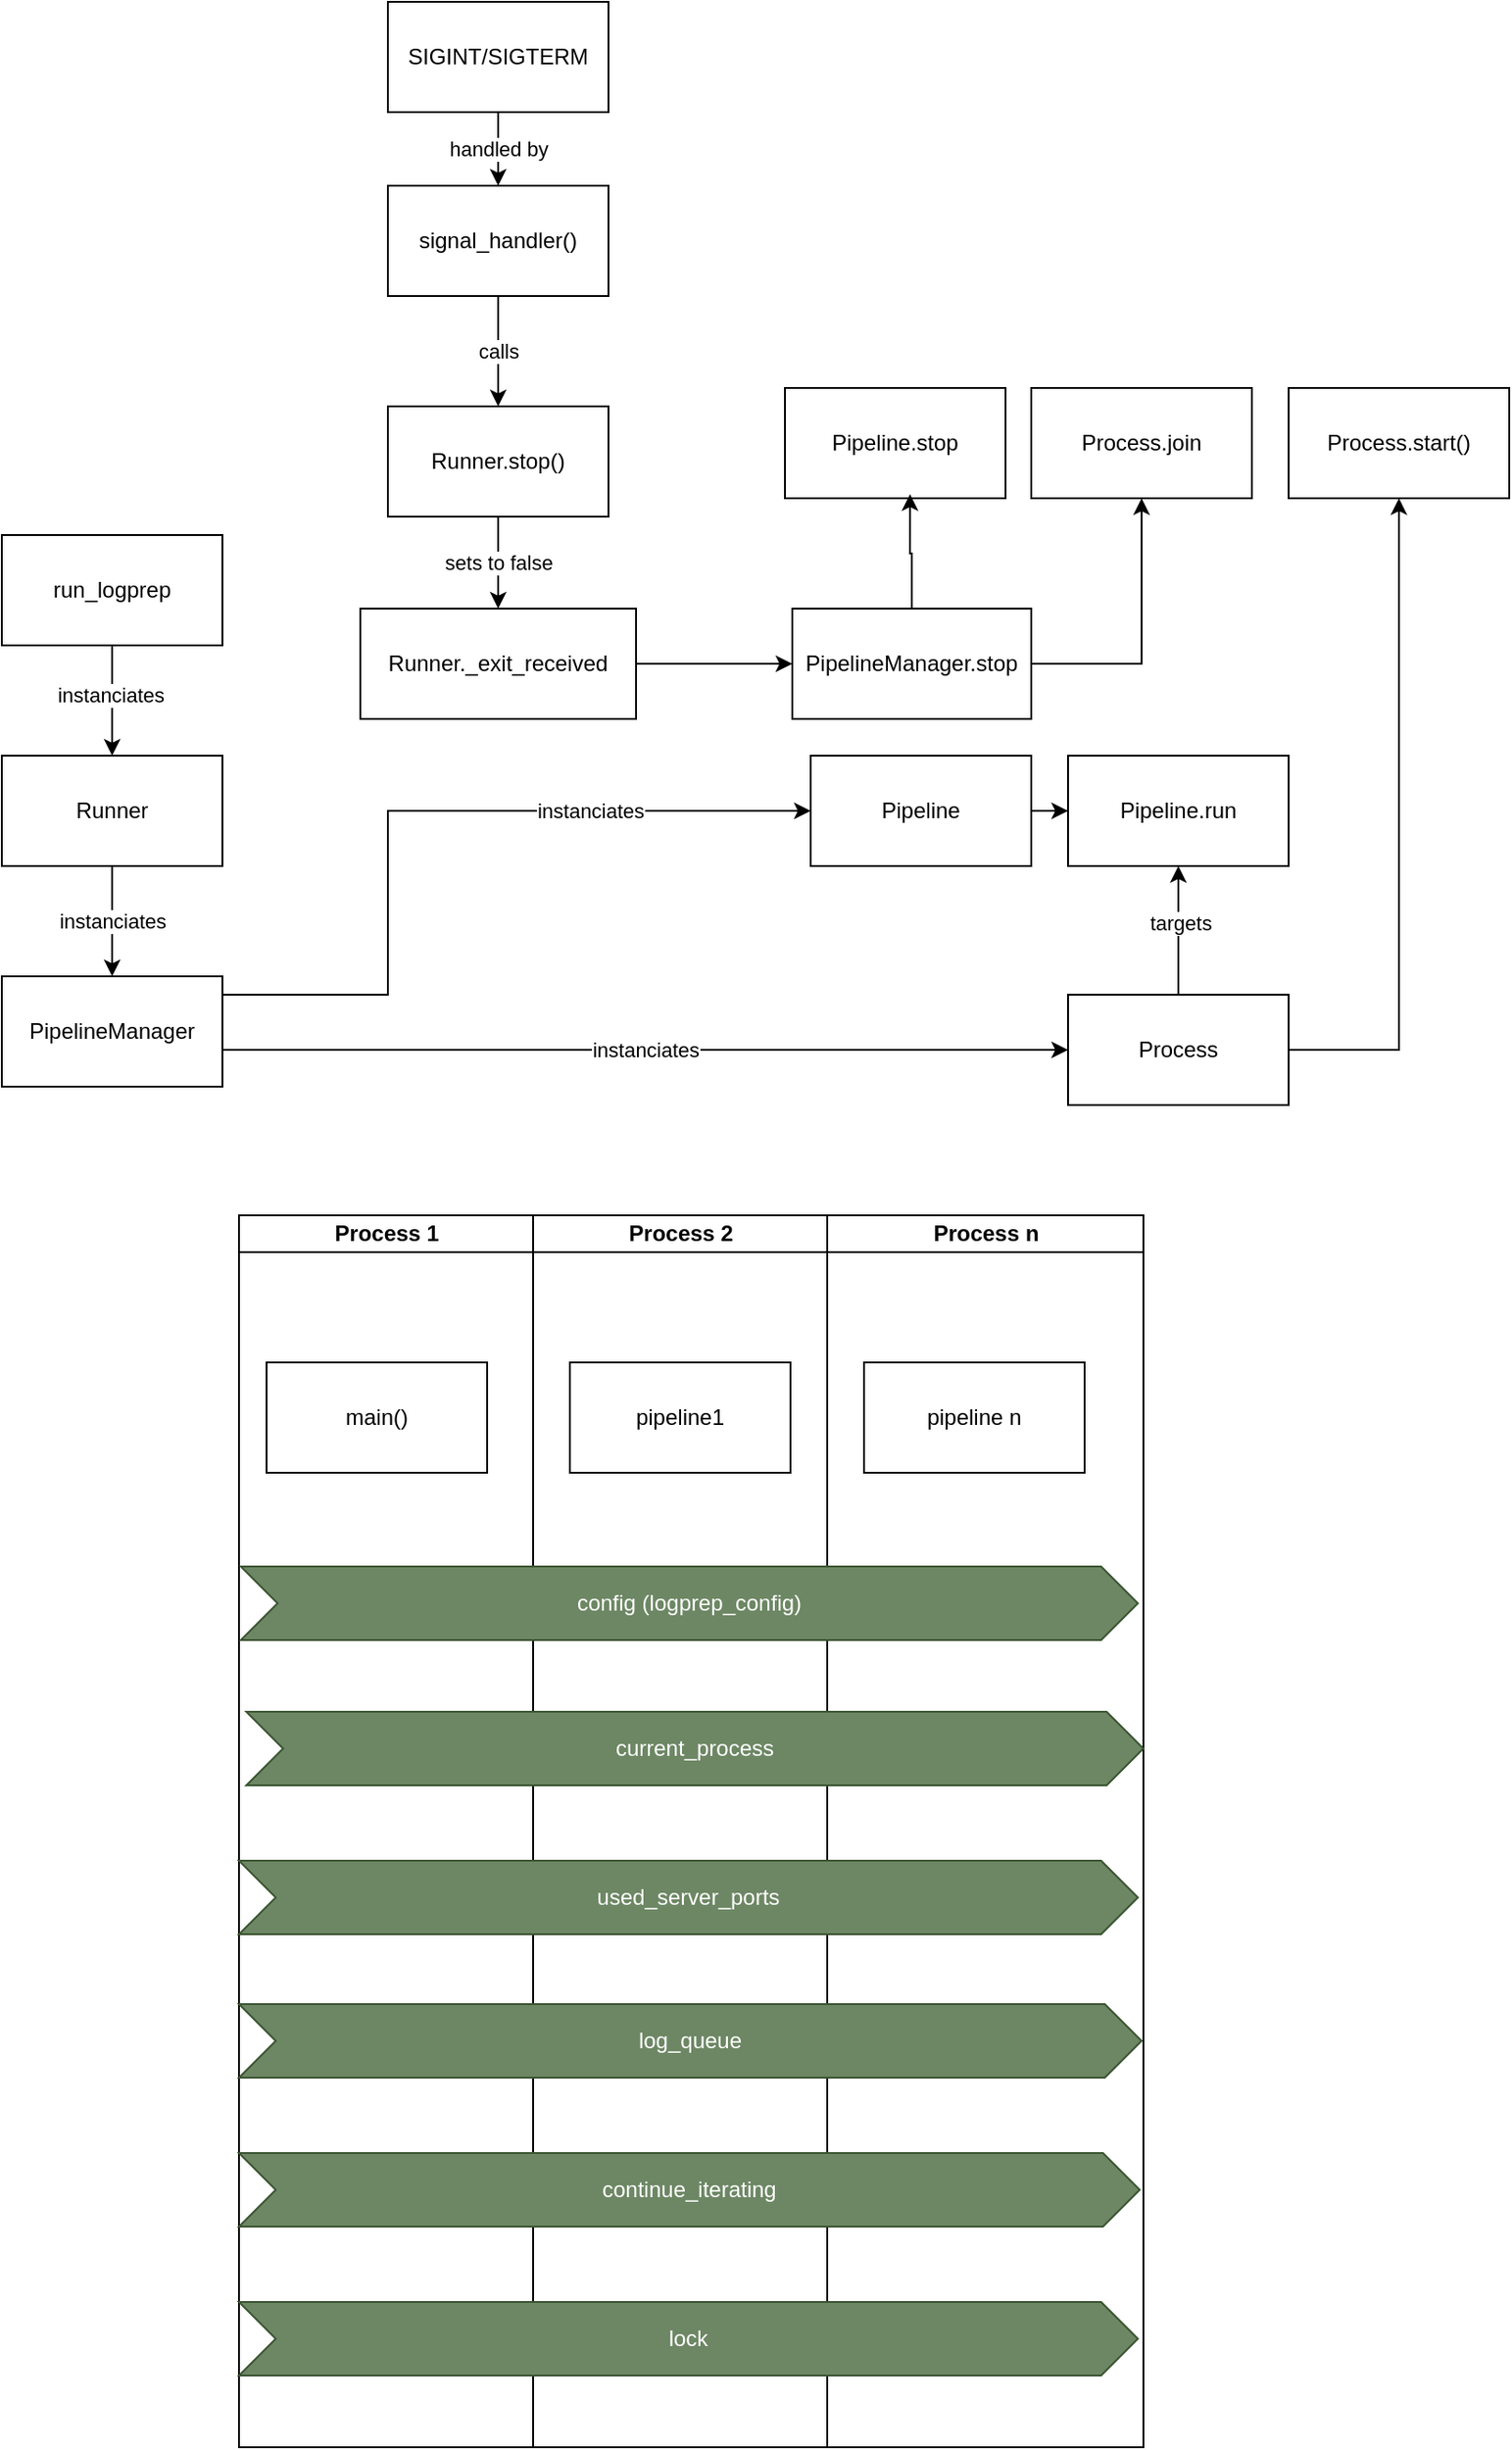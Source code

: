 <mxfile version="22.1.16" type="device">
  <diagram id="lxmM-i-9KvldtpuMjnhC" name="Page-1">
    <mxGraphModel dx="1185" dy="1784" grid="1" gridSize="10" guides="1" tooltips="1" connect="1" arrows="1" fold="1" page="1" pageScale="1" pageWidth="850" pageHeight="1100" math="0" shadow="0">
      <root>
        <mxCell id="0" />
        <mxCell id="1" parent="0" />
        <mxCell id="6" value="" style="swimlane;childLayout=stackLayout;resizeParent=1;resizeParentMax=0;startSize=0;html=1;" parent="1" vertex="1">
          <mxGeometry x="179" y="400" width="492" height="670" as="geometry" />
        </mxCell>
        <mxCell id="7" value="Process 1" style="swimlane;startSize=20;html=1;" parent="6" vertex="1">
          <mxGeometry width="160" height="670" as="geometry" />
        </mxCell>
        <mxCell id="2" value="main()" style="rounded=0;whiteSpace=wrap;html=1;" parent="7" vertex="1">
          <mxGeometry x="15" y="80" width="120" height="60" as="geometry" />
        </mxCell>
        <mxCell id="8" value="Process 2" style="swimlane;startSize=20;html=1;" parent="6" vertex="1">
          <mxGeometry x="160" width="160" height="670" as="geometry" />
        </mxCell>
        <mxCell id="3" value="pipeline1" style="rounded=0;whiteSpace=wrap;html=1;" parent="8" vertex="1">
          <mxGeometry x="20" y="80" width="120" height="60" as="geometry" />
        </mxCell>
        <mxCell id="9" value="Process n" style="swimlane;startSize=20;html=1;" parent="6" vertex="1">
          <mxGeometry x="320" width="172" height="670" as="geometry" />
        </mxCell>
        <mxCell id="4" value="pipeline n" style="rounded=0;whiteSpace=wrap;html=1;" parent="9" vertex="1">
          <mxGeometry x="20.0" y="80" width="120" height="60" as="geometry" />
        </mxCell>
        <mxCell id="12" value="used_server_ports" style="shape=step;perimeter=stepPerimeter;whiteSpace=wrap;html=1;fixedSize=1;fillColor=#6d8764;fontColor=#ffffff;strokeColor=#3A5431;" parent="9" vertex="1">
          <mxGeometry x="-320" y="351" width="489" height="40" as="geometry" />
        </mxCell>
        <mxCell id="16" value="lock" style="shape=step;perimeter=stepPerimeter;whiteSpace=wrap;html=1;fixedSize=1;fillColor=#6d8764;fontColor=#ffffff;strokeColor=#3A5431;" parent="9" vertex="1">
          <mxGeometry x="-320" y="591" width="489" height="40" as="geometry" />
        </mxCell>
        <mxCell id="17" value="log_queue" style="shape=step;perimeter=stepPerimeter;whiteSpace=wrap;html=1;fixedSize=1;fillColor=#6d8764;fontColor=#ffffff;strokeColor=#3A5431;" parent="9" vertex="1">
          <mxGeometry x="-320" y="429" width="491" height="40" as="geometry" />
        </mxCell>
        <mxCell id="19" value="continue_iterating&lt;span style=&quot;color: rgba(0, 0, 0, 0); font-family: monospace; font-size: 0px; text-align: start;&quot;&gt;%3CmxGraphModel%3E%3Croot%3E%3CmxCell%20id%3D%220%22%2F%3E%3CmxCell%20id%3D%221%22%20parent%3D%220%22%2F%3E%3CmxCell%20id%3D%222%22%20value%3D%22used_server_ports%22%20style%3D%22shape%3Dstep%3Bperimeter%3DstepPerimeter%3BwhiteSpace%3Dwrap%3Bhtml%3D1%3BfixedSize%3D1%3BfillColor%3Dnone%3B%22%20vertex%3D%221%22%20parent%3D%221%22%3E%3CmxGeometry%20x%3D%22208%22%20y%3D%22200%22%20width%3D%22150%22%20height%3D%2240%22%20as%3D%22geometry%22%2F%3E%3C%2FmxCell%3E%3C%2Froot%3E%3C%2FmxGraphModel%3E&lt;/span&gt;" style="shape=step;perimeter=stepPerimeter;whiteSpace=wrap;html=1;fixedSize=1;fillColor=#6d8764;fontColor=#ffffff;strokeColor=#3A5431;" parent="9" vertex="1">
          <mxGeometry x="-320" y="510" width="490" height="40" as="geometry" />
        </mxCell>
        <mxCell id="20" value="current_process" style="shape=step;perimeter=stepPerimeter;whiteSpace=wrap;html=1;fixedSize=1;fillColor=#6d8764;fontColor=#ffffff;strokeColor=#3A5431;" parent="9" vertex="1">
          <mxGeometry x="-316" y="270" width="488" height="40" as="geometry" />
        </mxCell>
        <mxCell id="21" value="config (logprep_config)" style="shape=step;perimeter=stepPerimeter;whiteSpace=wrap;html=1;fixedSize=1;fillColor=#6d8764;fontColor=#ffffff;strokeColor=#3A5431;" parent="9" vertex="1">
          <mxGeometry x="-319" y="191" width="488" height="40" as="geometry" />
        </mxCell>
        <mxCell id="C-pNas8hfmslmDVPLIIq-26" style="edgeStyle=orthogonalEdgeStyle;rounded=0;orthogonalLoop=1;jettySize=auto;html=1;entryX=0.5;entryY=0;entryDx=0;entryDy=0;" edge="1" parent="1" source="C-pNas8hfmslmDVPLIIq-21" target="C-pNas8hfmslmDVPLIIq-24">
          <mxGeometry relative="1" as="geometry" />
        </mxCell>
        <mxCell id="C-pNas8hfmslmDVPLIIq-28" value="instanciates" style="edgeLabel;html=1;align=center;verticalAlign=middle;resizable=0;points=[];" vertex="1" connectable="0" parent="C-pNas8hfmslmDVPLIIq-26">
          <mxGeometry x="-0.114" y="-1" relative="1" as="geometry">
            <mxPoint as="offset" />
          </mxGeometry>
        </mxCell>
        <mxCell id="C-pNas8hfmslmDVPLIIq-21" value="run_logprep" style="rounded=0;whiteSpace=wrap;html=1;" vertex="1" parent="1">
          <mxGeometry x="50" y="30" width="120" height="60" as="geometry" />
        </mxCell>
        <mxCell id="C-pNas8hfmslmDVPLIIq-33" style="edgeStyle=orthogonalEdgeStyle;rounded=0;orthogonalLoop=1;jettySize=auto;html=1;entryX=0.5;entryY=1;entryDx=0;entryDy=0;" edge="1" parent="1" source="C-pNas8hfmslmDVPLIIq-22" target="C-pNas8hfmslmDVPLIIq-32">
          <mxGeometry relative="1" as="geometry" />
        </mxCell>
        <mxCell id="C-pNas8hfmslmDVPLIIq-34" value="targets" style="edgeLabel;html=1;align=center;verticalAlign=middle;resizable=0;points=[];" vertex="1" connectable="0" parent="C-pNas8hfmslmDVPLIIq-33">
          <mxGeometry x="0.11" y="-1" relative="1" as="geometry">
            <mxPoint as="offset" />
          </mxGeometry>
        </mxCell>
        <mxCell id="C-pNas8hfmslmDVPLIIq-22" value="Process" style="rounded=0;whiteSpace=wrap;html=1;" vertex="1" parent="1">
          <mxGeometry x="630" y="280" width="120" height="60" as="geometry" />
        </mxCell>
        <mxCell id="C-pNas8hfmslmDVPLIIq-29" value="instanciates" style="edgeStyle=orthogonalEdgeStyle;rounded=0;orthogonalLoop=1;jettySize=auto;html=1;entryX=0;entryY=0.5;entryDx=0;entryDy=0;" edge="1" parent="1" source="C-pNas8hfmslmDVPLIIq-23" target="C-pNas8hfmslmDVPLIIq-25">
          <mxGeometry x="0.429" relative="1" as="geometry">
            <Array as="points">
              <mxPoint x="260" y="280" />
              <mxPoint x="260" y="180" />
            </Array>
            <mxPoint as="offset" />
          </mxGeometry>
        </mxCell>
        <mxCell id="C-pNas8hfmslmDVPLIIq-23" value="PipelineManager" style="rounded=0;whiteSpace=wrap;html=1;" vertex="1" parent="1">
          <mxGeometry x="50" y="270" width="120" height="60" as="geometry" />
        </mxCell>
        <mxCell id="C-pNas8hfmslmDVPLIIq-27" value="instanciates" style="edgeStyle=orthogonalEdgeStyle;rounded=0;orthogonalLoop=1;jettySize=auto;html=1;" edge="1" parent="1" source="C-pNas8hfmslmDVPLIIq-24" target="C-pNas8hfmslmDVPLIIq-23">
          <mxGeometry relative="1" as="geometry">
            <Array as="points">
              <mxPoint x="110" y="240" />
              <mxPoint x="110" y="240" />
            </Array>
          </mxGeometry>
        </mxCell>
        <mxCell id="C-pNas8hfmslmDVPLIIq-24" value="Runner" style="rounded=0;whiteSpace=wrap;html=1;" vertex="1" parent="1">
          <mxGeometry x="50" y="150" width="120" height="60" as="geometry" />
        </mxCell>
        <mxCell id="C-pNas8hfmslmDVPLIIq-35" style="edgeStyle=orthogonalEdgeStyle;rounded=0;orthogonalLoop=1;jettySize=auto;html=1;entryX=0;entryY=0.5;entryDx=0;entryDy=0;" edge="1" parent="1" source="C-pNas8hfmslmDVPLIIq-25" target="C-pNas8hfmslmDVPLIIq-32">
          <mxGeometry relative="1" as="geometry" />
        </mxCell>
        <mxCell id="C-pNas8hfmslmDVPLIIq-25" value="Pipeline" style="rounded=0;whiteSpace=wrap;html=1;" vertex="1" parent="1">
          <mxGeometry x="490" y="150" width="120" height="60" as="geometry" />
        </mxCell>
        <mxCell id="C-pNas8hfmslmDVPLIIq-30" value="instanciates" style="edgeStyle=orthogonalEdgeStyle;rounded=0;orthogonalLoop=1;jettySize=auto;html=1;entryX=0;entryY=0.5;entryDx=0;entryDy=0;" edge="1" parent="1" target="C-pNas8hfmslmDVPLIIq-22">
          <mxGeometry relative="1" as="geometry">
            <mxPoint x="170" y="310" as="sourcePoint" />
            <mxPoint x="350" y="210" as="targetPoint" />
            <Array as="points">
              <mxPoint x="290" y="310" />
              <mxPoint x="290" y="310" />
            </Array>
          </mxGeometry>
        </mxCell>
        <mxCell id="C-pNas8hfmslmDVPLIIq-32" value="Pipeline.run" style="rounded=0;whiteSpace=wrap;html=1;" vertex="1" parent="1">
          <mxGeometry x="630" y="150" width="120" height="60" as="geometry" />
        </mxCell>
        <mxCell id="C-pNas8hfmslmDVPLIIq-42" value="handled by" style="edgeStyle=orthogonalEdgeStyle;rounded=0;orthogonalLoop=1;jettySize=auto;html=1;entryX=0.5;entryY=0;entryDx=0;entryDy=0;" edge="1" parent="1" source="C-pNas8hfmslmDVPLIIq-36" target="C-pNas8hfmslmDVPLIIq-37">
          <mxGeometry relative="1" as="geometry" />
        </mxCell>
        <mxCell id="C-pNas8hfmslmDVPLIIq-36" value="SIGINT/SIGTERM" style="rounded=0;whiteSpace=wrap;html=1;" vertex="1" parent="1">
          <mxGeometry x="260" y="-260" width="120" height="60" as="geometry" />
        </mxCell>
        <mxCell id="C-pNas8hfmslmDVPLIIq-40" value="calls" style="edgeStyle=orthogonalEdgeStyle;rounded=0;orthogonalLoop=1;jettySize=auto;html=1;" edge="1" parent="1" source="C-pNas8hfmslmDVPLIIq-37" target="C-pNas8hfmslmDVPLIIq-38">
          <mxGeometry relative="1" as="geometry" />
        </mxCell>
        <mxCell id="C-pNas8hfmslmDVPLIIq-37" value="signal_handler()" style="rounded=0;whiteSpace=wrap;html=1;" vertex="1" parent="1">
          <mxGeometry x="260" y="-160" width="120" height="60" as="geometry" />
        </mxCell>
        <mxCell id="C-pNas8hfmslmDVPLIIq-47" value="sets to false" style="edgeStyle=orthogonalEdgeStyle;rounded=0;orthogonalLoop=1;jettySize=auto;html=1;" edge="1" parent="1" source="C-pNas8hfmslmDVPLIIq-38" target="C-pNas8hfmslmDVPLIIq-39">
          <mxGeometry relative="1" as="geometry" />
        </mxCell>
        <mxCell id="C-pNas8hfmslmDVPLIIq-38" value="Runner.stop()" style="rounded=0;whiteSpace=wrap;html=1;" vertex="1" parent="1">
          <mxGeometry x="260" y="-40" width="120" height="60" as="geometry" />
        </mxCell>
        <mxCell id="C-pNas8hfmslmDVPLIIq-39" value="Runner._exit_received" style="rounded=0;whiteSpace=wrap;html=1;" vertex="1" parent="1">
          <mxGeometry x="245" y="70" width="150" height="60" as="geometry" />
        </mxCell>
        <mxCell id="C-pNas8hfmslmDVPLIIq-44" value="Process.start()" style="rounded=0;whiteSpace=wrap;html=1;" vertex="1" parent="1">
          <mxGeometry x="750" y="-50" width="120" height="60" as="geometry" />
        </mxCell>
        <mxCell id="C-pNas8hfmslmDVPLIIq-45" style="edgeStyle=orthogonalEdgeStyle;rounded=0;orthogonalLoop=1;jettySize=auto;html=1;" edge="1" parent="1" source="C-pNas8hfmslmDVPLIIq-22">
          <mxGeometry relative="1" as="geometry">
            <mxPoint x="810" y="10" as="targetPoint" />
            <Array as="points">
              <mxPoint x="810" y="310" />
            </Array>
          </mxGeometry>
        </mxCell>
        <mxCell id="C-pNas8hfmslmDVPLIIq-53" style="edgeStyle=orthogonalEdgeStyle;rounded=0;orthogonalLoop=1;jettySize=auto;html=1;entryX=0.5;entryY=1;entryDx=0;entryDy=0;" edge="1" parent="1" source="C-pNas8hfmslmDVPLIIq-48" target="C-pNas8hfmslmDVPLIIq-50">
          <mxGeometry relative="1" as="geometry">
            <Array as="points">
              <mxPoint x="670" y="100" />
            </Array>
          </mxGeometry>
        </mxCell>
        <mxCell id="C-pNas8hfmslmDVPLIIq-48" value="PipelineManager.stop" style="rounded=0;whiteSpace=wrap;html=1;" vertex="1" parent="1">
          <mxGeometry x="480" y="70" width="130" height="60" as="geometry" />
        </mxCell>
        <mxCell id="C-pNas8hfmslmDVPLIIq-49" style="edgeStyle=orthogonalEdgeStyle;rounded=0;orthogonalLoop=1;jettySize=auto;html=1;entryX=0;entryY=0.5;entryDx=0;entryDy=0;" edge="1" parent="1" source="C-pNas8hfmslmDVPLIIq-39" target="C-pNas8hfmslmDVPLIIq-48">
          <mxGeometry relative="1" as="geometry" />
        </mxCell>
        <mxCell id="C-pNas8hfmslmDVPLIIq-50" value="Process.join" style="rounded=0;whiteSpace=wrap;html=1;" vertex="1" parent="1">
          <mxGeometry x="610" y="-50" width="120" height="60" as="geometry" />
        </mxCell>
        <mxCell id="C-pNas8hfmslmDVPLIIq-51" value="Pipeline.stop" style="rounded=0;whiteSpace=wrap;html=1;" vertex="1" parent="1">
          <mxGeometry x="476" y="-50" width="120" height="60" as="geometry" />
        </mxCell>
        <mxCell id="C-pNas8hfmslmDVPLIIq-52" style="edgeStyle=orthogonalEdgeStyle;rounded=0;orthogonalLoop=1;jettySize=auto;html=1;entryX=0.567;entryY=0.963;entryDx=0;entryDy=0;entryPerimeter=0;" edge="1" parent="1" source="C-pNas8hfmslmDVPLIIq-48" target="C-pNas8hfmslmDVPLIIq-51">
          <mxGeometry relative="1" as="geometry" />
        </mxCell>
      </root>
    </mxGraphModel>
  </diagram>
</mxfile>
